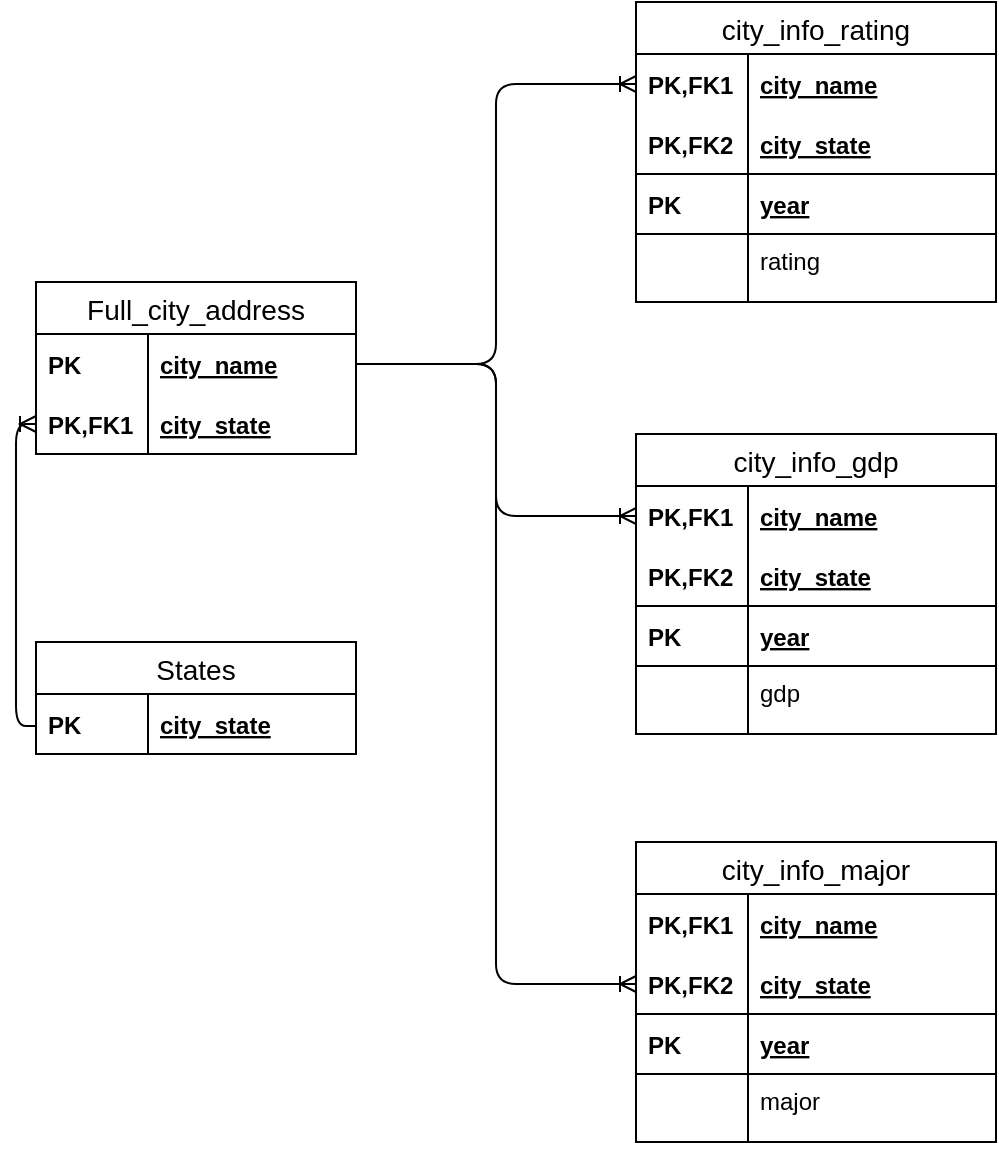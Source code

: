 <mxfile version="13.1.1" type="device"><diagram id="C5RBs43oDa-KdzZeNtuy" name="Page-1"><mxGraphModel dx="719" dy="509" grid="1" gridSize="10" guides="1" tooltips="1" connect="1" arrows="1" fold="1" page="1" pageScale="1" pageWidth="827" pageHeight="1169" math="0" shadow="0"><root><mxCell id="WIyWlLk6GJQsqaUBKTNV-0"/><mxCell id="WIyWlLk6GJQsqaUBKTNV-1" parent="WIyWlLk6GJQsqaUBKTNV-0"/><mxCell id="Ve0z2t6QIRpbN6V1JeOq-35" value="Full_city_address" style="swimlane;fontStyle=0;childLayout=stackLayout;horizontal=1;startSize=26;horizontalStack=0;resizeParent=1;resizeParentMax=0;resizeLast=0;collapsible=1;marginBottom=0;align=center;fontSize=14;" parent="WIyWlLk6GJQsqaUBKTNV-1" vertex="1"><mxGeometry x="160" y="230" width="160" height="86" as="geometry"/></mxCell><mxCell id="Ve0z2t6QIRpbN6V1JeOq-36" value="city_name" style="shape=partialRectangle;top=0;left=0;right=0;bottom=0;align=left;verticalAlign=middle;fillColor=none;spacingLeft=60;spacingRight=4;overflow=hidden;rotatable=0;points=[[0,0.5],[1,0.5]];portConstraint=eastwest;dropTarget=0;fontStyle=5;fontSize=12;" parent="Ve0z2t6QIRpbN6V1JeOq-35" vertex="1"><mxGeometry y="26" width="160" height="30" as="geometry"/></mxCell><mxCell id="Ve0z2t6QIRpbN6V1JeOq-37" value="PK" style="shape=partialRectangle;fontStyle=1;top=0;left=0;bottom=0;fillColor=none;align=left;verticalAlign=middle;spacingLeft=4;spacingRight=4;overflow=hidden;rotatable=0;points=[];portConstraint=eastwest;part=1;fontSize=12;" parent="Ve0z2t6QIRpbN6V1JeOq-36" vertex="1" connectable="0"><mxGeometry width="56" height="30" as="geometry"/></mxCell><mxCell id="Ve0z2t6QIRpbN6V1JeOq-38" value="city_state" style="shape=partialRectangle;top=0;left=0;right=0;bottom=1;align=left;verticalAlign=middle;fillColor=none;spacingLeft=60;spacingRight=4;overflow=hidden;rotatable=0;points=[[0,0.5],[1,0.5]];portConstraint=eastwest;dropTarget=0;fontStyle=5;fontSize=12;" parent="Ve0z2t6QIRpbN6V1JeOq-35" vertex="1"><mxGeometry y="56" width="160" height="30" as="geometry"/></mxCell><mxCell id="Ve0z2t6QIRpbN6V1JeOq-39" value="PK,FK1" style="shape=partialRectangle;fontStyle=1;top=0;left=0;bottom=0;fillColor=none;align=left;verticalAlign=middle;spacingLeft=4;spacingRight=4;overflow=hidden;rotatable=0;points=[];portConstraint=eastwest;part=1;fontSize=12;" parent="Ve0z2t6QIRpbN6V1JeOq-38" vertex="1" connectable="0"><mxGeometry width="56" height="30" as="geometry"/></mxCell><mxCell id="vsJ5NU6ZgcHJ_s-HKSBi-0" value="States" style="swimlane;fontStyle=0;childLayout=stackLayout;horizontal=1;startSize=26;horizontalStack=0;resizeParent=1;resizeParentMax=0;resizeLast=0;collapsible=1;marginBottom=0;align=center;fontSize=14;" parent="WIyWlLk6GJQsqaUBKTNV-1" vertex="1"><mxGeometry x="160" y="410" width="160" height="56" as="geometry"/></mxCell><mxCell id="vsJ5NU6ZgcHJ_s-HKSBi-1" value="city_state" style="shape=partialRectangle;top=0;left=0;right=0;bottom=0;align=left;verticalAlign=middle;fillColor=none;spacingLeft=60;spacingRight=4;overflow=hidden;rotatable=0;points=[[0,0.5],[1,0.5]];portConstraint=eastwest;dropTarget=0;fontStyle=5;fontSize=12;" parent="vsJ5NU6ZgcHJ_s-HKSBi-0" vertex="1"><mxGeometry y="26" width="160" height="30" as="geometry"/></mxCell><mxCell id="vsJ5NU6ZgcHJ_s-HKSBi-2" value="PK" style="shape=partialRectangle;fontStyle=1;top=0;left=0;bottom=0;fillColor=none;align=left;verticalAlign=middle;spacingLeft=4;spacingRight=4;overflow=hidden;rotatable=0;points=[];portConstraint=eastwest;part=1;fontSize=12;" parent="vsJ5NU6ZgcHJ_s-HKSBi-1" vertex="1" connectable="0"><mxGeometry width="56" height="30" as="geometry"/></mxCell><mxCell id="Ve0z2t6QIRpbN6V1JeOq-9" value="city_info_gdp" style="swimlane;fontStyle=0;childLayout=stackLayout;horizontal=1;startSize=26;horizontalStack=0;resizeParent=1;resizeParentMax=0;resizeLast=0;collapsible=1;marginBottom=0;align=center;fontSize=14;" parent="WIyWlLk6GJQsqaUBKTNV-1" vertex="1"><mxGeometry x="460" y="306" width="180" height="150" as="geometry"/></mxCell><mxCell id="Ve0z2t6QIRpbN6V1JeOq-10" value="city_name" style="shape=partialRectangle;top=0;left=0;right=0;bottom=0;align=left;verticalAlign=middle;fillColor=none;spacingLeft=60;spacingRight=4;overflow=hidden;rotatable=0;points=[[0,0.5],[1,0.5]];portConstraint=eastwest;dropTarget=0;fontStyle=5;fontSize=12;" parent="Ve0z2t6QIRpbN6V1JeOq-9" vertex="1"><mxGeometry y="26" width="180" height="30" as="geometry"/></mxCell><mxCell id="Ve0z2t6QIRpbN6V1JeOq-11" value="PK,FK1" style="shape=partialRectangle;fontStyle=1;top=0;left=0;bottom=0;fillColor=none;align=left;verticalAlign=middle;spacingLeft=4;spacingRight=4;overflow=hidden;rotatable=0;points=[];portConstraint=eastwest;part=1;fontSize=12;" parent="Ve0z2t6QIRpbN6V1JeOq-10" vertex="1" connectable="0"><mxGeometry width="56" height="30" as="geometry"/></mxCell><mxCell id="Ve0z2t6QIRpbN6V1JeOq-12" value="city_state" style="shape=partialRectangle;top=0;left=0;right=0;bottom=1;align=left;verticalAlign=middle;fillColor=none;spacingLeft=60;spacingRight=4;overflow=hidden;rotatable=0;points=[[0,0.5],[1,0.5]];portConstraint=eastwest;dropTarget=0;fontStyle=5;fontSize=12;" parent="Ve0z2t6QIRpbN6V1JeOq-9" vertex="1"><mxGeometry y="56" width="180" height="30" as="geometry"/></mxCell><mxCell id="Ve0z2t6QIRpbN6V1JeOq-13" value="PK,FK2" style="shape=partialRectangle;fontStyle=1;top=0;left=0;bottom=0;fillColor=none;align=left;verticalAlign=middle;spacingLeft=4;spacingRight=4;overflow=hidden;rotatable=0;points=[];portConstraint=eastwest;part=1;fontSize=12;" parent="Ve0z2t6QIRpbN6V1JeOq-12" vertex="1" connectable="0"><mxGeometry width="56" height="30" as="geometry"/></mxCell><mxCell id="Ve0z2t6QIRpbN6V1JeOq-14" value="year" style="shape=partialRectangle;top=0;left=0;right=0;bottom=1;align=left;verticalAlign=middle;fillColor=none;spacingLeft=60;spacingRight=4;overflow=hidden;rotatable=0;points=[[0,0.5],[1,0.5]];portConstraint=eastwest;dropTarget=0;fontStyle=5;fontSize=12;" parent="Ve0z2t6QIRpbN6V1JeOq-9" vertex="1"><mxGeometry y="86" width="180" height="30" as="geometry"/></mxCell><mxCell id="Ve0z2t6QIRpbN6V1JeOq-15" value="PK" style="shape=partialRectangle;fontStyle=1;top=0;left=0;bottom=0;fillColor=none;align=left;verticalAlign=middle;spacingLeft=4;spacingRight=4;overflow=hidden;rotatable=0;points=[];portConstraint=eastwest;part=1;fontSize=12;" parent="Ve0z2t6QIRpbN6V1JeOq-14" vertex="1" connectable="0"><mxGeometry width="56" height="30" as="geometry"/></mxCell><mxCell id="Ve0z2t6QIRpbN6V1JeOq-16" value="gdp&#10;" style="shape=partialRectangle;top=0;left=0;right=0;bottom=0;align=left;verticalAlign=top;fillColor=none;spacingLeft=60;spacingRight=4;overflow=hidden;rotatable=0;points=[[0,0.5],[1,0.5]];portConstraint=eastwest;dropTarget=0;fontSize=12;" parent="Ve0z2t6QIRpbN6V1JeOq-9" vertex="1"><mxGeometry y="116" width="180" height="34" as="geometry"/></mxCell><mxCell id="Ve0z2t6QIRpbN6V1JeOq-17" value="" style="shape=partialRectangle;top=0;left=0;bottom=0;fillColor=none;align=left;verticalAlign=top;spacingLeft=4;spacingRight=4;overflow=hidden;rotatable=0;points=[];portConstraint=eastwest;part=1;fontSize=12;" parent="Ve0z2t6QIRpbN6V1JeOq-16" vertex="1" connectable="0"><mxGeometry width="56" height="34" as="geometry"/></mxCell><mxCell id="vsJ5NU6ZgcHJ_s-HKSBi-7" value="" style="edgeStyle=orthogonalEdgeStyle;fontSize=12;html=1;endArrow=ERoneToMany;exitX=1;exitY=0.5;exitDx=0;exitDy=0;entryX=0;entryY=0.5;entryDx=0;entryDy=0;" parent="WIyWlLk6GJQsqaUBKTNV-1" source="Ve0z2t6QIRpbN6V1JeOq-36" target="Ve0z2t6QIRpbN6V1JeOq-10" edge="1"><mxGeometry width="100" height="100" relative="1" as="geometry"><mxPoint x="320" y="470" as="sourcePoint"/><mxPoint x="420" y="370" as="targetPoint"/></mxGeometry></mxCell><mxCell id="vsJ5NU6ZgcHJ_s-HKSBi-8" value="" style="edgeStyle=orthogonalEdgeStyle;fontSize=12;html=1;endArrow=ERoneToMany;exitX=0;exitY=0.75;exitDx=0;exitDy=0;entryX=0;entryY=0.5;entryDx=0;entryDy=0;" parent="WIyWlLk6GJQsqaUBKTNV-1" source="vsJ5NU6ZgcHJ_s-HKSBi-0" target="Ve0z2t6QIRpbN6V1JeOq-38" edge="1"><mxGeometry width="100" height="100" relative="1" as="geometry"><mxPoint x="320" y="470" as="sourcePoint"/><mxPoint x="420" y="370" as="targetPoint"/></mxGeometry></mxCell><mxCell id="GFf1VZA04D7_Opcr1J_Q-0" value="city_info_rating" style="swimlane;fontStyle=0;childLayout=stackLayout;horizontal=1;startSize=26;horizontalStack=0;resizeParent=1;resizeParentMax=0;resizeLast=0;collapsible=1;marginBottom=0;align=center;fontSize=14;" parent="WIyWlLk6GJQsqaUBKTNV-1" vertex="1"><mxGeometry x="460" y="90" width="180" height="150" as="geometry"/></mxCell><mxCell id="GFf1VZA04D7_Opcr1J_Q-1" value="city_name" style="shape=partialRectangle;top=0;left=0;right=0;bottom=0;align=left;verticalAlign=middle;fillColor=none;spacingLeft=60;spacingRight=4;overflow=hidden;rotatable=0;points=[[0,0.5],[1,0.5]];portConstraint=eastwest;dropTarget=0;fontStyle=5;fontSize=12;" parent="GFf1VZA04D7_Opcr1J_Q-0" vertex="1"><mxGeometry y="26" width="180" height="30" as="geometry"/></mxCell><mxCell id="GFf1VZA04D7_Opcr1J_Q-2" value="PK,FK1" style="shape=partialRectangle;fontStyle=1;top=0;left=0;bottom=0;fillColor=none;align=left;verticalAlign=middle;spacingLeft=4;spacingRight=4;overflow=hidden;rotatable=0;points=[];portConstraint=eastwest;part=1;fontSize=12;" parent="GFf1VZA04D7_Opcr1J_Q-1" vertex="1" connectable="0"><mxGeometry width="56" height="30" as="geometry"/></mxCell><mxCell id="GFf1VZA04D7_Opcr1J_Q-3" value="city_state" style="shape=partialRectangle;top=0;left=0;right=0;bottom=1;align=left;verticalAlign=middle;fillColor=none;spacingLeft=60;spacingRight=4;overflow=hidden;rotatable=0;points=[[0,0.5],[1,0.5]];portConstraint=eastwest;dropTarget=0;fontStyle=5;fontSize=12;" parent="GFf1VZA04D7_Opcr1J_Q-0" vertex="1"><mxGeometry y="56" width="180" height="30" as="geometry"/></mxCell><mxCell id="GFf1VZA04D7_Opcr1J_Q-4" value="PK,FK2" style="shape=partialRectangle;fontStyle=1;top=0;left=0;bottom=0;fillColor=none;align=left;verticalAlign=middle;spacingLeft=4;spacingRight=4;overflow=hidden;rotatable=0;points=[];portConstraint=eastwest;part=1;fontSize=12;" parent="GFf1VZA04D7_Opcr1J_Q-3" vertex="1" connectable="0"><mxGeometry width="56" height="30" as="geometry"/></mxCell><mxCell id="GFf1VZA04D7_Opcr1J_Q-5" value="year" style="shape=partialRectangle;top=0;left=0;right=0;bottom=1;align=left;verticalAlign=middle;fillColor=none;spacingLeft=60;spacingRight=4;overflow=hidden;rotatable=0;points=[[0,0.5],[1,0.5]];portConstraint=eastwest;dropTarget=0;fontStyle=5;fontSize=12;" parent="GFf1VZA04D7_Opcr1J_Q-0" vertex="1"><mxGeometry y="86" width="180" height="30" as="geometry"/></mxCell><mxCell id="GFf1VZA04D7_Opcr1J_Q-6" value="PK" style="shape=partialRectangle;fontStyle=1;top=0;left=0;bottom=0;fillColor=none;align=left;verticalAlign=middle;spacingLeft=4;spacingRight=4;overflow=hidden;rotatable=0;points=[];portConstraint=eastwest;part=1;fontSize=12;" parent="GFf1VZA04D7_Opcr1J_Q-5" vertex="1" connectable="0"><mxGeometry width="56" height="30" as="geometry"/></mxCell><mxCell id="GFf1VZA04D7_Opcr1J_Q-7" value="rating" style="shape=partialRectangle;top=0;left=0;right=0;bottom=0;align=left;verticalAlign=top;fillColor=none;spacingLeft=60;spacingRight=4;overflow=hidden;rotatable=0;points=[[0,0.5],[1,0.5]];portConstraint=eastwest;dropTarget=0;fontSize=12;" parent="GFf1VZA04D7_Opcr1J_Q-0" vertex="1"><mxGeometry y="116" width="180" height="34" as="geometry"/></mxCell><mxCell id="GFf1VZA04D7_Opcr1J_Q-8" value="" style="shape=partialRectangle;top=0;left=0;bottom=0;fillColor=none;align=left;verticalAlign=top;spacingLeft=4;spacingRight=4;overflow=hidden;rotatable=0;points=[];portConstraint=eastwest;part=1;fontSize=12;" parent="GFf1VZA04D7_Opcr1J_Q-7" vertex="1" connectable="0"><mxGeometry width="56" height="34" as="geometry"/></mxCell><mxCell id="GFf1VZA04D7_Opcr1J_Q-9" value="" style="edgeStyle=orthogonalEdgeStyle;fontSize=12;html=1;endArrow=ERoneToMany;exitX=1;exitY=0.5;exitDx=0;exitDy=0;entryX=0;entryY=0.5;entryDx=0;entryDy=0;" parent="WIyWlLk6GJQsqaUBKTNV-1" source="Ve0z2t6QIRpbN6V1JeOq-36" target="GFf1VZA04D7_Opcr1J_Q-1" edge="1"><mxGeometry width="100" height="100" relative="1" as="geometry"><mxPoint x="320" y="380" as="sourcePoint"/><mxPoint x="420" y="280" as="targetPoint"/></mxGeometry></mxCell><mxCell id="u5MGaTyxmru57x9olaVS-0" value="city_info_major" style="swimlane;fontStyle=0;childLayout=stackLayout;horizontal=1;startSize=26;horizontalStack=0;resizeParent=1;resizeParentMax=0;resizeLast=0;collapsible=1;marginBottom=0;align=center;fontSize=14;" vertex="1" parent="WIyWlLk6GJQsqaUBKTNV-1"><mxGeometry x="460" y="510" width="180" height="150" as="geometry"/></mxCell><mxCell id="u5MGaTyxmru57x9olaVS-1" value="city_name" style="shape=partialRectangle;top=0;left=0;right=0;bottom=0;align=left;verticalAlign=middle;fillColor=none;spacingLeft=60;spacingRight=4;overflow=hidden;rotatable=0;points=[[0,0.5],[1,0.5]];portConstraint=eastwest;dropTarget=0;fontStyle=5;fontSize=12;" vertex="1" parent="u5MGaTyxmru57x9olaVS-0"><mxGeometry y="26" width="180" height="30" as="geometry"/></mxCell><mxCell id="u5MGaTyxmru57x9olaVS-2" value="PK,FK1" style="shape=partialRectangle;fontStyle=1;top=0;left=0;bottom=0;fillColor=none;align=left;verticalAlign=middle;spacingLeft=4;spacingRight=4;overflow=hidden;rotatable=0;points=[];portConstraint=eastwest;part=1;fontSize=12;" vertex="1" connectable="0" parent="u5MGaTyxmru57x9olaVS-1"><mxGeometry width="56" height="30" as="geometry"/></mxCell><mxCell id="u5MGaTyxmru57x9olaVS-3" value="city_state" style="shape=partialRectangle;top=0;left=0;right=0;bottom=1;align=left;verticalAlign=middle;fillColor=none;spacingLeft=60;spacingRight=4;overflow=hidden;rotatable=0;points=[[0,0.5],[1,0.5]];portConstraint=eastwest;dropTarget=0;fontStyle=5;fontSize=12;" vertex="1" parent="u5MGaTyxmru57x9olaVS-0"><mxGeometry y="56" width="180" height="30" as="geometry"/></mxCell><mxCell id="u5MGaTyxmru57x9olaVS-4" value="PK,FK2" style="shape=partialRectangle;fontStyle=1;top=0;left=0;bottom=0;fillColor=none;align=left;verticalAlign=middle;spacingLeft=4;spacingRight=4;overflow=hidden;rotatable=0;points=[];portConstraint=eastwest;part=1;fontSize=12;" vertex="1" connectable="0" parent="u5MGaTyxmru57x9olaVS-3"><mxGeometry width="56" height="30" as="geometry"/></mxCell><mxCell id="u5MGaTyxmru57x9olaVS-5" value="year" style="shape=partialRectangle;top=0;left=0;right=0;bottom=1;align=left;verticalAlign=middle;fillColor=none;spacingLeft=60;spacingRight=4;overflow=hidden;rotatable=0;points=[[0,0.5],[1,0.5]];portConstraint=eastwest;dropTarget=0;fontStyle=5;fontSize=12;" vertex="1" parent="u5MGaTyxmru57x9olaVS-0"><mxGeometry y="86" width="180" height="30" as="geometry"/></mxCell><mxCell id="u5MGaTyxmru57x9olaVS-6" value="PK" style="shape=partialRectangle;fontStyle=1;top=0;left=0;bottom=0;fillColor=none;align=left;verticalAlign=middle;spacingLeft=4;spacingRight=4;overflow=hidden;rotatable=0;points=[];portConstraint=eastwest;part=1;fontSize=12;" vertex="1" connectable="0" parent="u5MGaTyxmru57x9olaVS-5"><mxGeometry width="56" height="30" as="geometry"/></mxCell><mxCell id="u5MGaTyxmru57x9olaVS-7" value="major" style="shape=partialRectangle;top=0;left=0;right=0;bottom=0;align=left;verticalAlign=top;fillColor=none;spacingLeft=60;spacingRight=4;overflow=hidden;rotatable=0;points=[[0,0.5],[1,0.5]];portConstraint=eastwest;dropTarget=0;fontSize=12;" vertex="1" parent="u5MGaTyxmru57x9olaVS-0"><mxGeometry y="116" width="180" height="34" as="geometry"/></mxCell><mxCell id="u5MGaTyxmru57x9olaVS-8" value="" style="shape=partialRectangle;top=0;left=0;bottom=0;fillColor=none;align=left;verticalAlign=top;spacingLeft=4;spacingRight=4;overflow=hidden;rotatable=0;points=[];portConstraint=eastwest;part=1;fontSize=12;" vertex="1" connectable="0" parent="u5MGaTyxmru57x9olaVS-7"><mxGeometry width="56" height="34" as="geometry"/></mxCell><mxCell id="u5MGaTyxmru57x9olaVS-9" value="" style="edgeStyle=orthogonalEdgeStyle;fontSize=12;html=1;endArrow=ERoneToMany;exitX=1;exitY=0.5;exitDx=0;exitDy=0;entryX=0;entryY=0.5;entryDx=0;entryDy=0;" edge="1" parent="WIyWlLk6GJQsqaUBKTNV-1" source="Ve0z2t6QIRpbN6V1JeOq-36" target="u5MGaTyxmru57x9olaVS-3"><mxGeometry width="100" height="100" relative="1" as="geometry"><mxPoint x="320" y="510" as="sourcePoint"/><mxPoint x="420" y="410" as="targetPoint"/></mxGeometry></mxCell></root></mxGraphModel></diagram></mxfile>